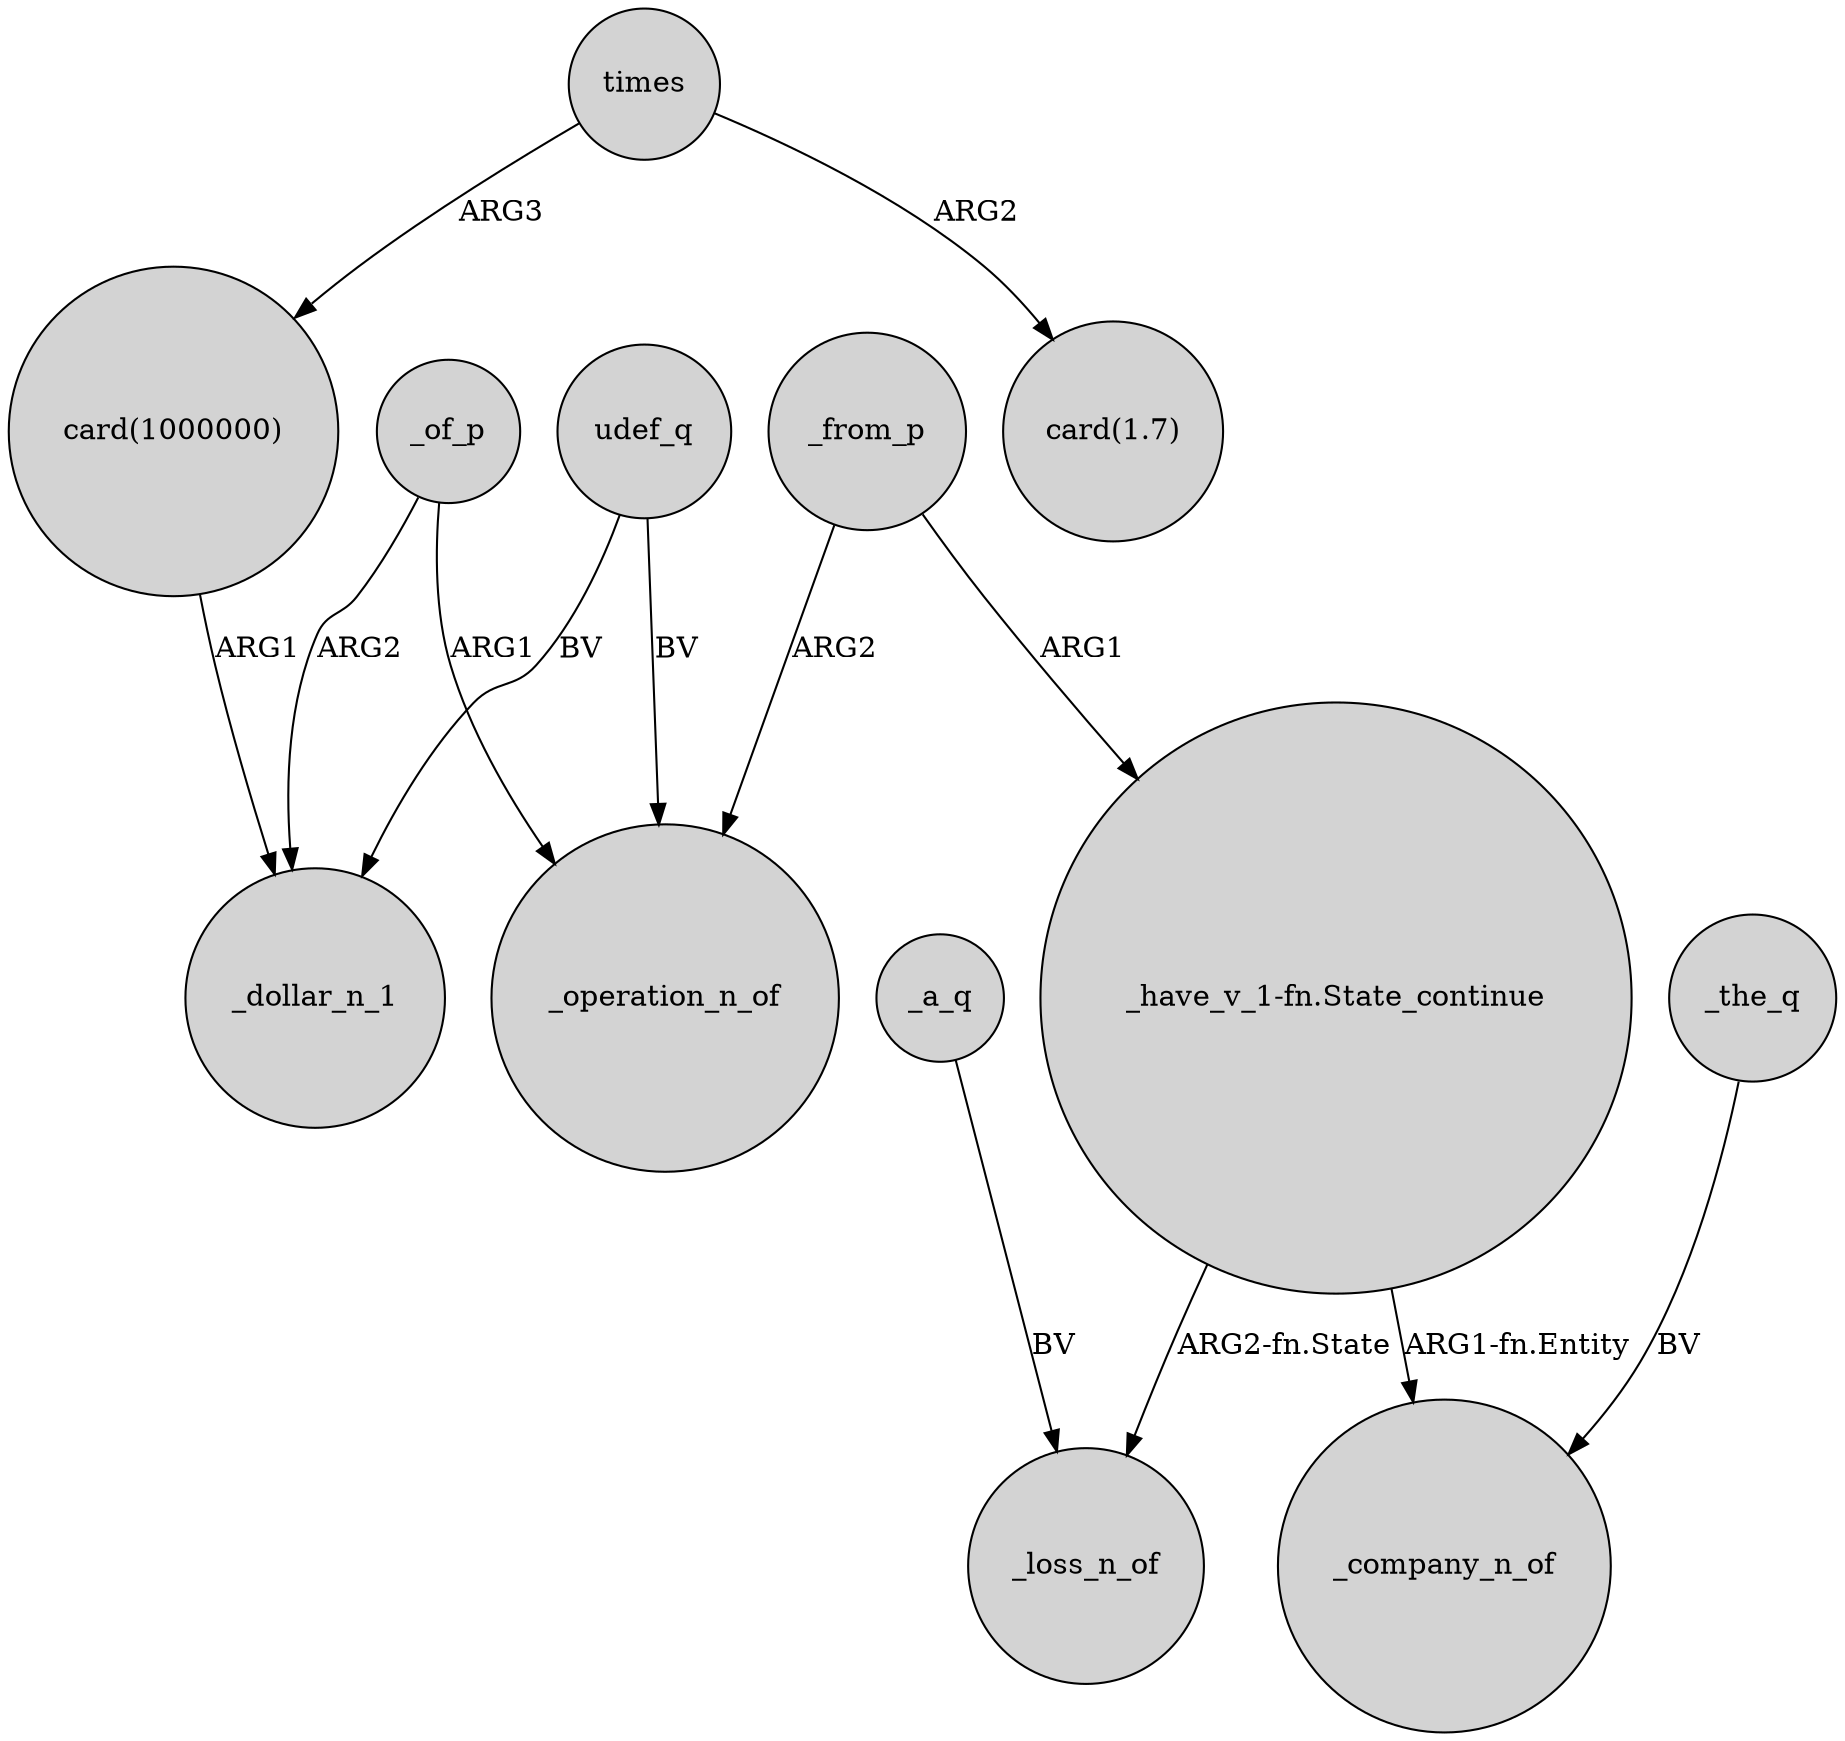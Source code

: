digraph {
	node [shape=circle style=filled]
	times -> "card(1000000)" [label=ARG3]
	times -> "card(1.7)" [label=ARG2]
	_a_q -> _loss_n_of [label=BV]
	udef_q -> _operation_n_of [label=BV]
	_of_p -> _dollar_n_1 [label=ARG2]
	"_have_v_1-fn.State_continue" -> _loss_n_of [label="ARG2-fn.State"]
	_from_p -> _operation_n_of [label=ARG2]
	udef_q -> _dollar_n_1 [label=BV]
	"card(1000000)" -> _dollar_n_1 [label=ARG1]
	_the_q -> _company_n_of [label=BV]
	_from_p -> "_have_v_1-fn.State_continue" [label=ARG1]
	_of_p -> _operation_n_of [label=ARG1]
	"_have_v_1-fn.State_continue" -> _company_n_of [label="ARG1-fn.Entity"]
}
